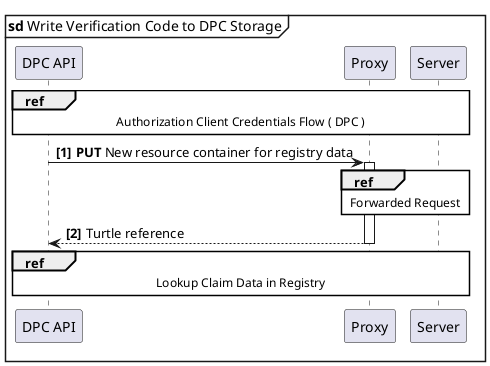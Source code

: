 @startuml
'https://plantuml.com/sequence-diagram

skinparam sequenceReferenceBackgroundColor white

mainframe **sd** Write Verification Code to DPC Storage
autonumber 1 1 "<b>[0]"

participant "DPC API" as DPC_API
participant "Proxy" as Proxy
participant "Server" as Server


ref over DPC_API,Proxy,Server           : Authorization Client Credentials Flow ( DPC )
DPC_API     ->  Proxy               ++  : **PUT** New resource container for registry data
ref over Proxy, Server                  : Forwarded Request
DPC_API     <-- Proxy               --  : Turtle reference
ref over DPC_API ,Proxy, Server         : Lookup Claim Data in Registry
@enduml